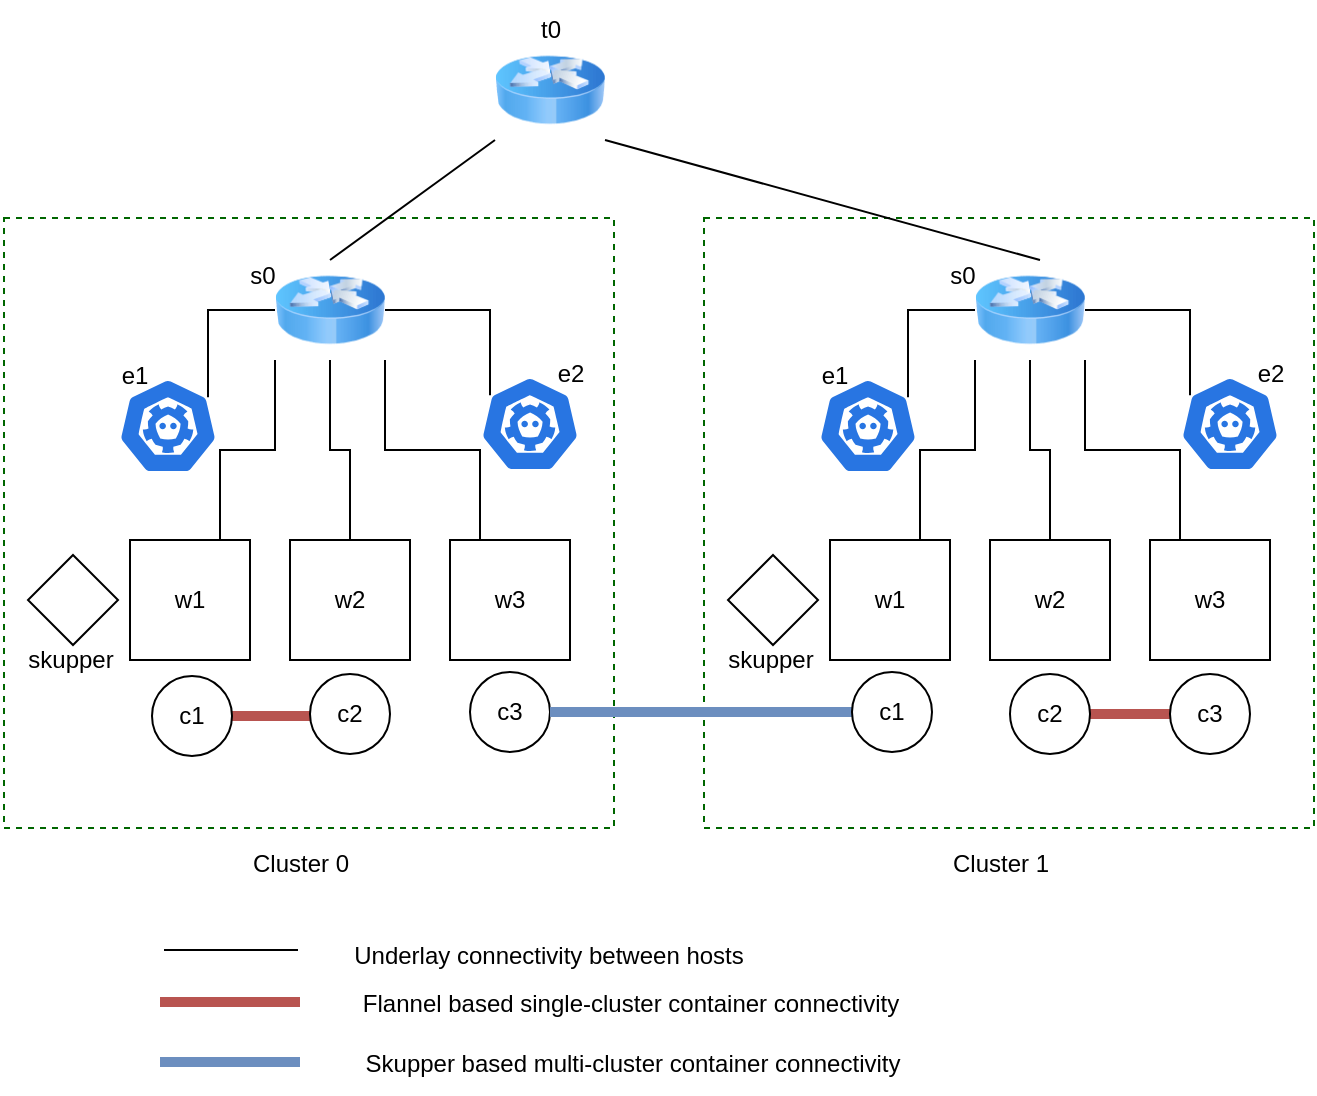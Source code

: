 <mxfile version="20.2.8" type="device"><diagram id="uhEGJocyc_vLkRXHS0iK" name="Page-1"><mxGraphModel dx="897" dy="492" grid="1" gridSize="10" guides="1" tooltips="1" connect="1" arrows="1" fold="1" page="1" pageScale="1" pageWidth="850" pageHeight="1100" math="0" shadow="0"><root><mxCell id="0"/><mxCell id="1" parent="0"/><mxCell id="Jt93qVOq0VW-v7Pfq8mS-21" value="" style="whiteSpace=wrap;html=1;aspect=fixed;fillColor=none;strokeColor=#006600;dashed=1;" vertex="1" parent="1"><mxGeometry x="112" y="159" width="305" height="305" as="geometry"/></mxCell><mxCell id="Jt93qVOq0VW-v7Pfq8mS-3" value="" style="image;html=1;image=img/lib/clip_art/networking/Router_Icon_128x128.png" vertex="1" parent="1"><mxGeometry x="247.5" y="180" width="55" height="50" as="geometry"/></mxCell><mxCell id="Jt93qVOq0VW-v7Pfq8mS-5" value="s0" style="text;html=1;align=center;verticalAlign=middle;resizable=0;points=[];autosize=1;strokeColor=none;fillColor=none;" vertex="1" parent="1"><mxGeometry x="221" y="173" width="40" height="30" as="geometry"/></mxCell><mxCell id="Jt93qVOq0VW-v7Pfq8mS-6" value="" style="sketch=0;html=1;dashed=0;whitespace=wrap;fillColor=#2875E2;strokeColor=#ffffff;points=[[0.005,0.63,0],[0.1,0.2,0],[0.9,0.2,0],[0.5,0,0],[0.995,0.63,0],[0.72,0.99,0],[0.5,1,0],[0.28,0.99,0]];shape=mxgraph.kubernetes.icon;prIcon=etcd" vertex="1" parent="1"><mxGeometry x="169" y="239" width="50" height="48" as="geometry"/></mxCell><mxCell id="Jt93qVOq0VW-v7Pfq8mS-13" style="edgeStyle=orthogonalEdgeStyle;rounded=0;orthogonalLoop=1;jettySize=auto;html=1;exitX=0;exitY=0.5;exitDx=0;exitDy=0;entryX=0.9;entryY=0.2;entryDx=0;entryDy=0;entryPerimeter=0;endArrow=none;endFill=0;" edge="1" parent="1" source="Jt93qVOq0VW-v7Pfq8mS-3" target="Jt93qVOq0VW-v7Pfq8mS-6"><mxGeometry relative="1" as="geometry"/></mxCell><mxCell id="Jt93qVOq0VW-v7Pfq8mS-7" value="" style="sketch=0;html=1;dashed=0;whitespace=wrap;fillColor=#2875E2;strokeColor=#ffffff;points=[[0.005,0.63,0],[0.1,0.2,0],[0.9,0.2,0],[0.5,0,0],[0.995,0.63,0],[0.72,0.99,0],[0.5,1,0],[0.28,0.99,0]];shape=mxgraph.kubernetes.icon;prIcon=etcd" vertex="1" parent="1"><mxGeometry x="350" y="238" width="50" height="48" as="geometry"/></mxCell><mxCell id="Jt93qVOq0VW-v7Pfq8mS-14" style="edgeStyle=orthogonalEdgeStyle;rounded=0;orthogonalLoop=1;jettySize=auto;html=1;exitX=1;exitY=0.5;exitDx=0;exitDy=0;entryX=0.1;entryY=0.2;entryDx=0;entryDy=0;entryPerimeter=0;endArrow=none;endFill=0;" edge="1" parent="1" source="Jt93qVOq0VW-v7Pfq8mS-3" target="Jt93qVOq0VW-v7Pfq8mS-7"><mxGeometry relative="1" as="geometry"/></mxCell><mxCell id="Jt93qVOq0VW-v7Pfq8mS-8" value="w1" style="whiteSpace=wrap;html=1;aspect=fixed;" vertex="1" parent="1"><mxGeometry x="175" y="320" width="60" height="60" as="geometry"/></mxCell><mxCell id="Jt93qVOq0VW-v7Pfq8mS-15" style="edgeStyle=orthogonalEdgeStyle;rounded=0;orthogonalLoop=1;jettySize=auto;html=1;exitX=0;exitY=1;exitDx=0;exitDy=0;entryX=0.75;entryY=0;entryDx=0;entryDy=0;endArrow=none;endFill=0;" edge="1" parent="1" source="Jt93qVOq0VW-v7Pfq8mS-3" target="Jt93qVOq0VW-v7Pfq8mS-8"><mxGeometry relative="1" as="geometry"/></mxCell><mxCell id="Jt93qVOq0VW-v7Pfq8mS-9" value="w2" style="whiteSpace=wrap;html=1;aspect=fixed;" vertex="1" parent="1"><mxGeometry x="255" y="320" width="60" height="60" as="geometry"/></mxCell><mxCell id="Jt93qVOq0VW-v7Pfq8mS-16" style="edgeStyle=orthogonalEdgeStyle;rounded=0;orthogonalLoop=1;jettySize=auto;html=1;exitX=0.5;exitY=1;exitDx=0;exitDy=0;entryX=0.5;entryY=0;entryDx=0;entryDy=0;endArrow=none;endFill=0;" edge="1" parent="1" source="Jt93qVOq0VW-v7Pfq8mS-3" target="Jt93qVOq0VW-v7Pfq8mS-9"><mxGeometry relative="1" as="geometry"/></mxCell><mxCell id="Jt93qVOq0VW-v7Pfq8mS-10" value="w3" style="whiteSpace=wrap;html=1;aspect=fixed;" vertex="1" parent="1"><mxGeometry x="335" y="320" width="60" height="60" as="geometry"/></mxCell><mxCell id="Jt93qVOq0VW-v7Pfq8mS-17" style="edgeStyle=orthogonalEdgeStyle;rounded=0;orthogonalLoop=1;jettySize=auto;html=1;exitX=1;exitY=1;exitDx=0;exitDy=0;entryX=0.25;entryY=0;entryDx=0;entryDy=0;endArrow=none;endFill=0;" edge="1" parent="1" source="Jt93qVOq0VW-v7Pfq8mS-3" target="Jt93qVOq0VW-v7Pfq8mS-10"><mxGeometry relative="1" as="geometry"/></mxCell><mxCell id="Jt93qVOq0VW-v7Pfq8mS-11" value="e1" style="text;html=1;align=center;verticalAlign=middle;resizable=0;points=[];autosize=1;strokeColor=none;fillColor=none;" vertex="1" parent="1"><mxGeometry x="157" y="223" width="40" height="30" as="geometry"/></mxCell><mxCell id="Jt93qVOq0VW-v7Pfq8mS-12" value="e2" style="text;html=1;align=center;verticalAlign=middle;resizable=0;points=[];autosize=1;strokeColor=none;fillColor=none;" vertex="1" parent="1"><mxGeometry x="375" y="222" width="40" height="30" as="geometry"/></mxCell><mxCell id="Jt93qVOq0VW-v7Pfq8mS-52" style="edgeStyle=orthogonalEdgeStyle;rounded=0;orthogonalLoop=1;jettySize=auto;html=1;exitX=1;exitY=0.5;exitDx=0;exitDy=0;entryX=0;entryY=0.5;entryDx=0;entryDy=0;endArrow=none;endFill=0;fillColor=#f8cecc;strokeColor=#b85450;strokeWidth=5;" edge="1" parent="1" source="Jt93qVOq0VW-v7Pfq8mS-18" target="Jt93qVOq0VW-v7Pfq8mS-19"><mxGeometry relative="1" as="geometry"/></mxCell><mxCell id="Jt93qVOq0VW-v7Pfq8mS-18" value="c1" style="ellipse;whiteSpace=wrap;html=1;aspect=fixed;" vertex="1" parent="1"><mxGeometry x="186" y="388" width="40" height="40" as="geometry"/></mxCell><mxCell id="Jt93qVOq0VW-v7Pfq8mS-19" value="c2" style="ellipse;whiteSpace=wrap;html=1;aspect=fixed;" vertex="1" parent="1"><mxGeometry x="265" y="387" width="40" height="40" as="geometry"/></mxCell><mxCell id="Jt93qVOq0VW-v7Pfq8mS-20" value="c3" style="ellipse;whiteSpace=wrap;html=1;aspect=fixed;" vertex="1" parent="1"><mxGeometry x="345" y="386" width="40" height="40" as="geometry"/></mxCell><mxCell id="Jt93qVOq0VW-v7Pfq8mS-22" value="" style="rhombus;whiteSpace=wrap;html=1;fillColor=none;" vertex="1" parent="1"><mxGeometry x="124" y="327.5" width="45" height="45" as="geometry"/></mxCell><mxCell id="Jt93qVOq0VW-v7Pfq8mS-24" value="skupper" style="text;html=1;align=center;verticalAlign=middle;resizable=0;points=[];autosize=1;strokeColor=none;fillColor=none;" vertex="1" parent="1"><mxGeometry x="110" y="365" width="70" height="30" as="geometry"/></mxCell><mxCell id="Jt93qVOq0VW-v7Pfq8mS-25" value="Cluster 0" style="text;html=1;align=center;verticalAlign=middle;resizable=0;points=[];autosize=1;strokeColor=none;fillColor=none;" vertex="1" parent="1"><mxGeometry x="220" y="467" width="80" height="30" as="geometry"/></mxCell><mxCell id="Jt93qVOq0VW-v7Pfq8mS-46" value="" style="whiteSpace=wrap;html=1;aspect=fixed;fillColor=none;strokeColor=#006600;dashed=1;container=0;" vertex="1" parent="1"><mxGeometry x="462" y="159" width="305" height="305" as="geometry"/></mxCell><mxCell id="Jt93qVOq0VW-v7Pfq8mS-1" value="" style="image;html=1;image=img/lib/clip_art/networking/Router_Icon_128x128.png" vertex="1" parent="1"><mxGeometry x="357.5" y="70" width="55" height="50" as="geometry"/></mxCell><mxCell id="Jt93qVOq0VW-v7Pfq8mS-2" value="t0" style="text;html=1;align=center;verticalAlign=middle;resizable=0;points=[];autosize=1;strokeColor=none;fillColor=none;" vertex="1" parent="1"><mxGeometry x="365" y="50" width="40" height="30" as="geometry"/></mxCell><mxCell id="Jt93qVOq0VW-v7Pfq8mS-4" value="" style="endArrow=none;html=1;rounded=0;entryX=0;entryY=1;entryDx=0;entryDy=0;exitX=0.5;exitY=0;exitDx=0;exitDy=0;" edge="1" parent="1" source="Jt93qVOq0VW-v7Pfq8mS-3" target="Jt93qVOq0VW-v7Pfq8mS-1"><mxGeometry width="50" height="50" relative="1" as="geometry"><mxPoint x="400" y="290" as="sourcePoint"/><mxPoint x="360" y="130" as="targetPoint"/></mxGeometry></mxCell><mxCell id="Jt93qVOq0VW-v7Pfq8mS-50" value="" style="endArrow=none;html=1;rounded=0;entryX=1;entryY=1;entryDx=0;entryDy=0;" edge="1" parent="1" target="Jt93qVOq0VW-v7Pfq8mS-1"><mxGeometry width="50" height="50" relative="1" as="geometry"><mxPoint x="630" y="180" as="sourcePoint"/><mxPoint x="410" y="260" as="targetPoint"/></mxGeometry></mxCell><mxCell id="Jt93qVOq0VW-v7Pfq8mS-51" value="" style="endArrow=none;html=1;rounded=0;entryX=0;entryY=0.5;entryDx=0;entryDy=0;exitX=1;exitY=0.5;exitDx=0;exitDy=0;fillColor=#dae8fc;strokeColor=#6c8ebf;strokeWidth=5;" edge="1" parent="1" source="Jt93qVOq0VW-v7Pfq8mS-20" target="Jt93qVOq0VW-v7Pfq8mS-43"><mxGeometry width="50" height="50" relative="1" as="geometry"><mxPoint x="390" y="520" as="sourcePoint"/><mxPoint x="490" y="510" as="targetPoint"/></mxGeometry></mxCell><mxCell id="Jt93qVOq0VW-v7Pfq8mS-29" value="" style="image;html=1;image=img/lib/clip_art/networking/Router_Icon_128x128.png" vertex="1" parent="1"><mxGeometry x="597.5" y="180" width="55" height="50" as="geometry"/></mxCell><mxCell id="Jt93qVOq0VW-v7Pfq8mS-30" value="s0" style="text;html=1;align=center;verticalAlign=middle;resizable=0;points=[];autosize=1;strokeColor=none;fillColor=none;" vertex="1" parent="1"><mxGeometry x="571" y="173" width="40" height="30" as="geometry"/></mxCell><mxCell id="Jt93qVOq0VW-v7Pfq8mS-31" value="" style="sketch=0;html=1;dashed=0;whitespace=wrap;fillColor=#2875E2;strokeColor=#ffffff;points=[[0.005,0.63,0],[0.1,0.2,0],[0.9,0.2,0],[0.5,0,0],[0.995,0.63,0],[0.72,0.99,0],[0.5,1,0],[0.28,0.99,0]];shape=mxgraph.kubernetes.icon;prIcon=etcd" vertex="1" parent="1"><mxGeometry x="519" y="239" width="50" height="48" as="geometry"/></mxCell><mxCell id="Jt93qVOq0VW-v7Pfq8mS-32" style="edgeStyle=orthogonalEdgeStyle;rounded=0;orthogonalLoop=1;jettySize=auto;html=1;exitX=0;exitY=0.5;exitDx=0;exitDy=0;entryX=0.9;entryY=0.2;entryDx=0;entryDy=0;entryPerimeter=0;endArrow=none;endFill=0;" edge="1" parent="1" source="Jt93qVOq0VW-v7Pfq8mS-29" target="Jt93qVOq0VW-v7Pfq8mS-31"><mxGeometry relative="1" as="geometry"/></mxCell><mxCell id="Jt93qVOq0VW-v7Pfq8mS-33" value="" style="sketch=0;html=1;dashed=0;whitespace=wrap;fillColor=#2875E2;strokeColor=#ffffff;points=[[0.005,0.63,0],[0.1,0.2,0],[0.9,0.2,0],[0.5,0,0],[0.995,0.63,0],[0.72,0.99,0],[0.5,1,0],[0.28,0.99,0]];shape=mxgraph.kubernetes.icon;prIcon=etcd" vertex="1" parent="1"><mxGeometry x="700" y="238" width="50" height="48" as="geometry"/></mxCell><mxCell id="Jt93qVOq0VW-v7Pfq8mS-34" style="edgeStyle=orthogonalEdgeStyle;rounded=0;orthogonalLoop=1;jettySize=auto;html=1;exitX=1;exitY=0.5;exitDx=0;exitDy=0;entryX=0.1;entryY=0.2;entryDx=0;entryDy=0;entryPerimeter=0;endArrow=none;endFill=0;" edge="1" parent="1" source="Jt93qVOq0VW-v7Pfq8mS-29" target="Jt93qVOq0VW-v7Pfq8mS-33"><mxGeometry relative="1" as="geometry"/></mxCell><mxCell id="Jt93qVOq0VW-v7Pfq8mS-35" value="w1" style="whiteSpace=wrap;html=1;aspect=fixed;" vertex="1" parent="1"><mxGeometry x="525" y="320" width="60" height="60" as="geometry"/></mxCell><mxCell id="Jt93qVOq0VW-v7Pfq8mS-36" style="edgeStyle=orthogonalEdgeStyle;rounded=0;orthogonalLoop=1;jettySize=auto;html=1;exitX=0;exitY=1;exitDx=0;exitDy=0;entryX=0.75;entryY=0;entryDx=0;entryDy=0;endArrow=none;endFill=0;" edge="1" parent="1" source="Jt93qVOq0VW-v7Pfq8mS-29" target="Jt93qVOq0VW-v7Pfq8mS-35"><mxGeometry relative="1" as="geometry"/></mxCell><mxCell id="Jt93qVOq0VW-v7Pfq8mS-37" value="w2" style="whiteSpace=wrap;html=1;aspect=fixed;" vertex="1" parent="1"><mxGeometry x="605" y="320" width="60" height="60" as="geometry"/></mxCell><mxCell id="Jt93qVOq0VW-v7Pfq8mS-38" style="edgeStyle=orthogonalEdgeStyle;rounded=0;orthogonalLoop=1;jettySize=auto;html=1;exitX=0.5;exitY=1;exitDx=0;exitDy=0;entryX=0.5;entryY=0;entryDx=0;entryDy=0;endArrow=none;endFill=0;" edge="1" parent="1" source="Jt93qVOq0VW-v7Pfq8mS-29" target="Jt93qVOq0VW-v7Pfq8mS-37"><mxGeometry relative="1" as="geometry"/></mxCell><mxCell id="Jt93qVOq0VW-v7Pfq8mS-39" value="w3" style="whiteSpace=wrap;html=1;aspect=fixed;" vertex="1" parent="1"><mxGeometry x="685" y="320" width="60" height="60" as="geometry"/></mxCell><mxCell id="Jt93qVOq0VW-v7Pfq8mS-40" style="edgeStyle=orthogonalEdgeStyle;rounded=0;orthogonalLoop=1;jettySize=auto;html=1;exitX=1;exitY=1;exitDx=0;exitDy=0;entryX=0.25;entryY=0;entryDx=0;entryDy=0;endArrow=none;endFill=0;" edge="1" parent="1" source="Jt93qVOq0VW-v7Pfq8mS-29" target="Jt93qVOq0VW-v7Pfq8mS-39"><mxGeometry relative="1" as="geometry"/></mxCell><mxCell id="Jt93qVOq0VW-v7Pfq8mS-41" value="e1" style="text;html=1;align=center;verticalAlign=middle;resizable=0;points=[];autosize=1;strokeColor=none;fillColor=none;" vertex="1" parent="1"><mxGeometry x="507" y="223" width="40" height="30" as="geometry"/></mxCell><mxCell id="Jt93qVOq0VW-v7Pfq8mS-42" value="e2" style="text;html=1;align=center;verticalAlign=middle;resizable=0;points=[];autosize=1;strokeColor=none;fillColor=none;" vertex="1" parent="1"><mxGeometry x="725" y="222" width="40" height="30" as="geometry"/></mxCell><mxCell id="Jt93qVOq0VW-v7Pfq8mS-43" value="c1" style="ellipse;whiteSpace=wrap;html=1;aspect=fixed;" vertex="1" parent="1"><mxGeometry x="536" y="386" width="40" height="40" as="geometry"/></mxCell><mxCell id="Jt93qVOq0VW-v7Pfq8mS-61" style="edgeStyle=orthogonalEdgeStyle;rounded=0;orthogonalLoop=1;jettySize=auto;html=1;exitX=1;exitY=0.5;exitDx=0;exitDy=0;entryX=0;entryY=0.5;entryDx=0;entryDy=0;strokeWidth=5;endArrow=none;endFill=0;fillColor=#f8cecc;strokeColor=#b85450;" edge="1" parent="1" source="Jt93qVOq0VW-v7Pfq8mS-44" target="Jt93qVOq0VW-v7Pfq8mS-45"><mxGeometry relative="1" as="geometry"/></mxCell><mxCell id="Jt93qVOq0VW-v7Pfq8mS-44" value="c2" style="ellipse;whiteSpace=wrap;html=1;aspect=fixed;" vertex="1" parent="1"><mxGeometry x="615" y="387" width="40" height="40" as="geometry"/></mxCell><mxCell id="Jt93qVOq0VW-v7Pfq8mS-45" value="c3" style="ellipse;whiteSpace=wrap;html=1;aspect=fixed;" vertex="1" parent="1"><mxGeometry x="695" y="387" width="40" height="40" as="geometry"/></mxCell><mxCell id="Jt93qVOq0VW-v7Pfq8mS-47" value="" style="rhombus;whiteSpace=wrap;html=1;fillColor=none;" vertex="1" parent="1"><mxGeometry x="474" y="327.5" width="45" height="45" as="geometry"/></mxCell><mxCell id="Jt93qVOq0VW-v7Pfq8mS-48" value="skupper" style="text;html=1;align=center;verticalAlign=middle;resizable=0;points=[];autosize=1;strokeColor=none;fillColor=none;" vertex="1" parent="1"><mxGeometry x="460" y="365" width="70" height="30" as="geometry"/></mxCell><mxCell id="Jt93qVOq0VW-v7Pfq8mS-49" value="Cluster 1" style="text;html=1;align=center;verticalAlign=middle;resizable=0;points=[];autosize=1;strokeColor=none;fillColor=none;" vertex="1" parent="1"><mxGeometry x="570" y="467" width="80" height="30" as="geometry"/></mxCell><mxCell id="Jt93qVOq0VW-v7Pfq8mS-53" value="" style="endArrow=none;html=1;rounded=0;strokeWidth=5;fillColor=#f8cecc;strokeColor=#b85450;" edge="1" parent="1"><mxGeometry width="50" height="50" relative="1" as="geometry"><mxPoint x="190" y="551" as="sourcePoint"/><mxPoint x="260" y="551" as="targetPoint"/></mxGeometry></mxCell><mxCell id="Jt93qVOq0VW-v7Pfq8mS-54" value="Flannel based single-cluster container connectivity" style="text;html=1;align=center;verticalAlign=middle;resizable=0;points=[];autosize=1;strokeColor=none;fillColor=none;" vertex="1" parent="1"><mxGeometry x="260" y="537" width="330" height="30" as="geometry"/></mxCell><mxCell id="Jt93qVOq0VW-v7Pfq8mS-55" value="" style="endArrow=none;html=1;rounded=0;strokeWidth=1;" edge="1" parent="1"><mxGeometry width="50" height="50" relative="1" as="geometry"><mxPoint x="192" y="525" as="sourcePoint"/><mxPoint x="259" y="525" as="targetPoint"/></mxGeometry></mxCell><mxCell id="Jt93qVOq0VW-v7Pfq8mS-56" value="Underlay connectivity between hosts" style="text;html=1;align=center;verticalAlign=middle;resizable=0;points=[];autosize=1;strokeColor=none;fillColor=none;" vertex="1" parent="1"><mxGeometry x="259" y="513" width="250" height="30" as="geometry"/></mxCell><mxCell id="Jt93qVOq0VW-v7Pfq8mS-57" value="" style="endArrow=none;html=1;rounded=0;strokeWidth=5;fillColor=#dae8fc;strokeColor=#6c8ebf;" edge="1" parent="1"><mxGeometry width="50" height="50" relative="1" as="geometry"><mxPoint x="190" y="581" as="sourcePoint"/><mxPoint x="260" y="581" as="targetPoint"/></mxGeometry></mxCell><mxCell id="Jt93qVOq0VW-v7Pfq8mS-58" value="Skupper based multi-cluster container connectivity" style="text;html=1;align=center;verticalAlign=middle;resizable=0;points=[];autosize=1;strokeColor=none;fillColor=none;" vertex="1" parent="1"><mxGeometry x="256" y="567" width="340" height="30" as="geometry"/></mxCell></root></mxGraphModel></diagram></mxfile>